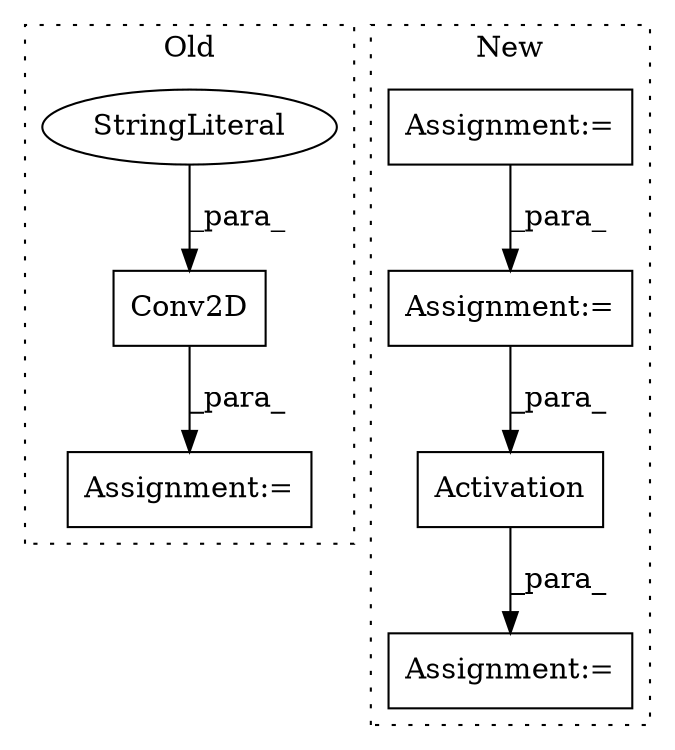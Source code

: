digraph G {
subgraph cluster0 {
1 [label="Conv2D" a="32" s="2669,2752" l="7,1" shape="box"];
3 [label="StringLiteral" a="45" s="2701" l="6" shape="ellipse"];
4 [label="Assignment:=" a="7" s="2818" l="1" shape="box"];
label = "Old";
style="dotted";
}
subgraph cluster1 {
2 [label="Activation" a="32" s="3219,3241" l="11,1" shape="box"];
5 [label="Assignment:=" a="7" s="3299" l="1" shape="box"];
6 [label="Assignment:=" a="7" s="2805" l="1" shape="box"];
7 [label="Assignment:=" a="7" s="3062" l="1" shape="box"];
label = "New";
style="dotted";
}
1 -> 4 [label="_para_"];
2 -> 5 [label="_para_"];
3 -> 1 [label="_para_"];
6 -> 7 [label="_para_"];
7 -> 2 [label="_para_"];
}